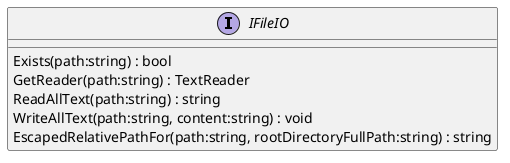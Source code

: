 @startuml
interface IFileIO {
    Exists(path:string) : bool
    GetReader(path:string) : TextReader
    ReadAllText(path:string) : string
    WriteAllText(path:string, content:string) : void
    EscapedRelativePathFor(path:string, rootDirectoryFullPath:string) : string
}
@enduml
